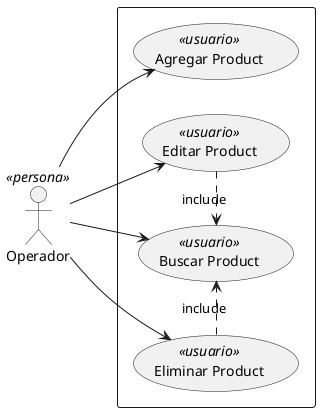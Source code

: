 @startuml
	left to right direction
	skinparam packageStyle rectangle
	Operador <<persona>> as Actor
	rectangle {
		(Agregar Product) as CreateUC <<usuario>>
		(Editar Product) as EditUC <<usuario>>
		(Buscar Product) as SearchUC <<usuario>>
		(Eliminar Product) as DeleteUC <<usuario>>
		Actor -> CreateUC
		Actor -> EditUC
		Actor -> SearchUC
		Actor --> DeleteUC
		EditUC .> SearchUC : include
		DeleteUC .> SearchUC : include
	}
@enduml
